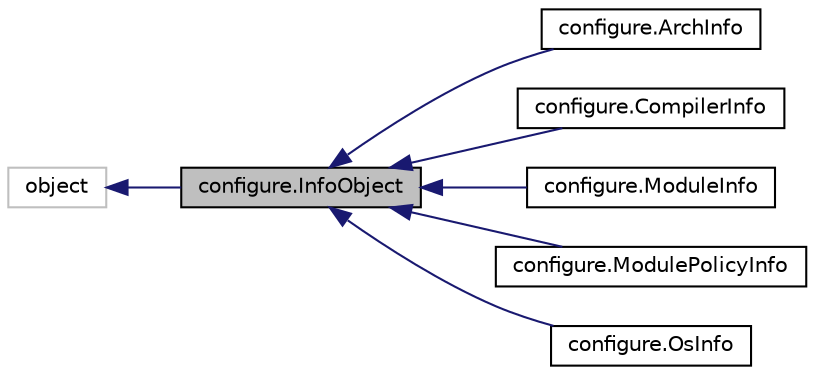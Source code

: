 digraph "configure.InfoObject"
{
  edge [fontname="Helvetica",fontsize="10",labelfontname="Helvetica",labelfontsize="10"];
  node [fontname="Helvetica",fontsize="10",shape=record];
  rankdir="LR";
  Node0 [label="configure.InfoObject",height=0.2,width=0.4,color="black", fillcolor="grey75", style="filled", fontcolor="black"];
  Node1 -> Node0 [dir="back",color="midnightblue",fontsize="10",style="solid",fontname="Helvetica"];
  Node1 [label="object",height=0.2,width=0.4,color="grey75", fillcolor="white", style="filled"];
  Node0 -> Node2 [dir="back",color="midnightblue",fontsize="10",style="solid",fontname="Helvetica"];
  Node2 [label="configure.ArchInfo",height=0.2,width=0.4,color="black", fillcolor="white", style="filled",URL="$classconfigure_1_1_arch_info.html"];
  Node0 -> Node3 [dir="back",color="midnightblue",fontsize="10",style="solid",fontname="Helvetica"];
  Node3 [label="configure.CompilerInfo",height=0.2,width=0.4,color="black", fillcolor="white", style="filled",URL="$classconfigure_1_1_compiler_info.html"];
  Node0 -> Node4 [dir="back",color="midnightblue",fontsize="10",style="solid",fontname="Helvetica"];
  Node4 [label="configure.ModuleInfo",height=0.2,width=0.4,color="black", fillcolor="white", style="filled",URL="$classconfigure_1_1_module_info.html"];
  Node0 -> Node5 [dir="back",color="midnightblue",fontsize="10",style="solid",fontname="Helvetica"];
  Node5 [label="configure.ModulePolicyInfo",height=0.2,width=0.4,color="black", fillcolor="white", style="filled",URL="$classconfigure_1_1_module_policy_info.html"];
  Node0 -> Node6 [dir="back",color="midnightblue",fontsize="10",style="solid",fontname="Helvetica"];
  Node6 [label="configure.OsInfo",height=0.2,width=0.4,color="black", fillcolor="white", style="filled",URL="$classconfigure_1_1_os_info.html"];
}
